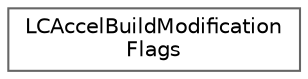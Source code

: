 digraph "类继承关系图"
{
 // LATEX_PDF_SIZE
  bgcolor="transparent";
  edge [fontname=Helvetica,fontsize=10,labelfontname=Helvetica,labelfontsize=10];
  node [fontname=Helvetica,fontsize=10,shape=box,height=0.2,width=0.4];
  rankdir="LR";
  Node0 [id="Node000000",label="LCAccelBuildModification\lFlags",height=0.2,width=0.4,color="grey40", fillcolor="white", style="filled",URL="$struct_l_c_accel_build_modification_flags.html",tooltip=" "];
}

